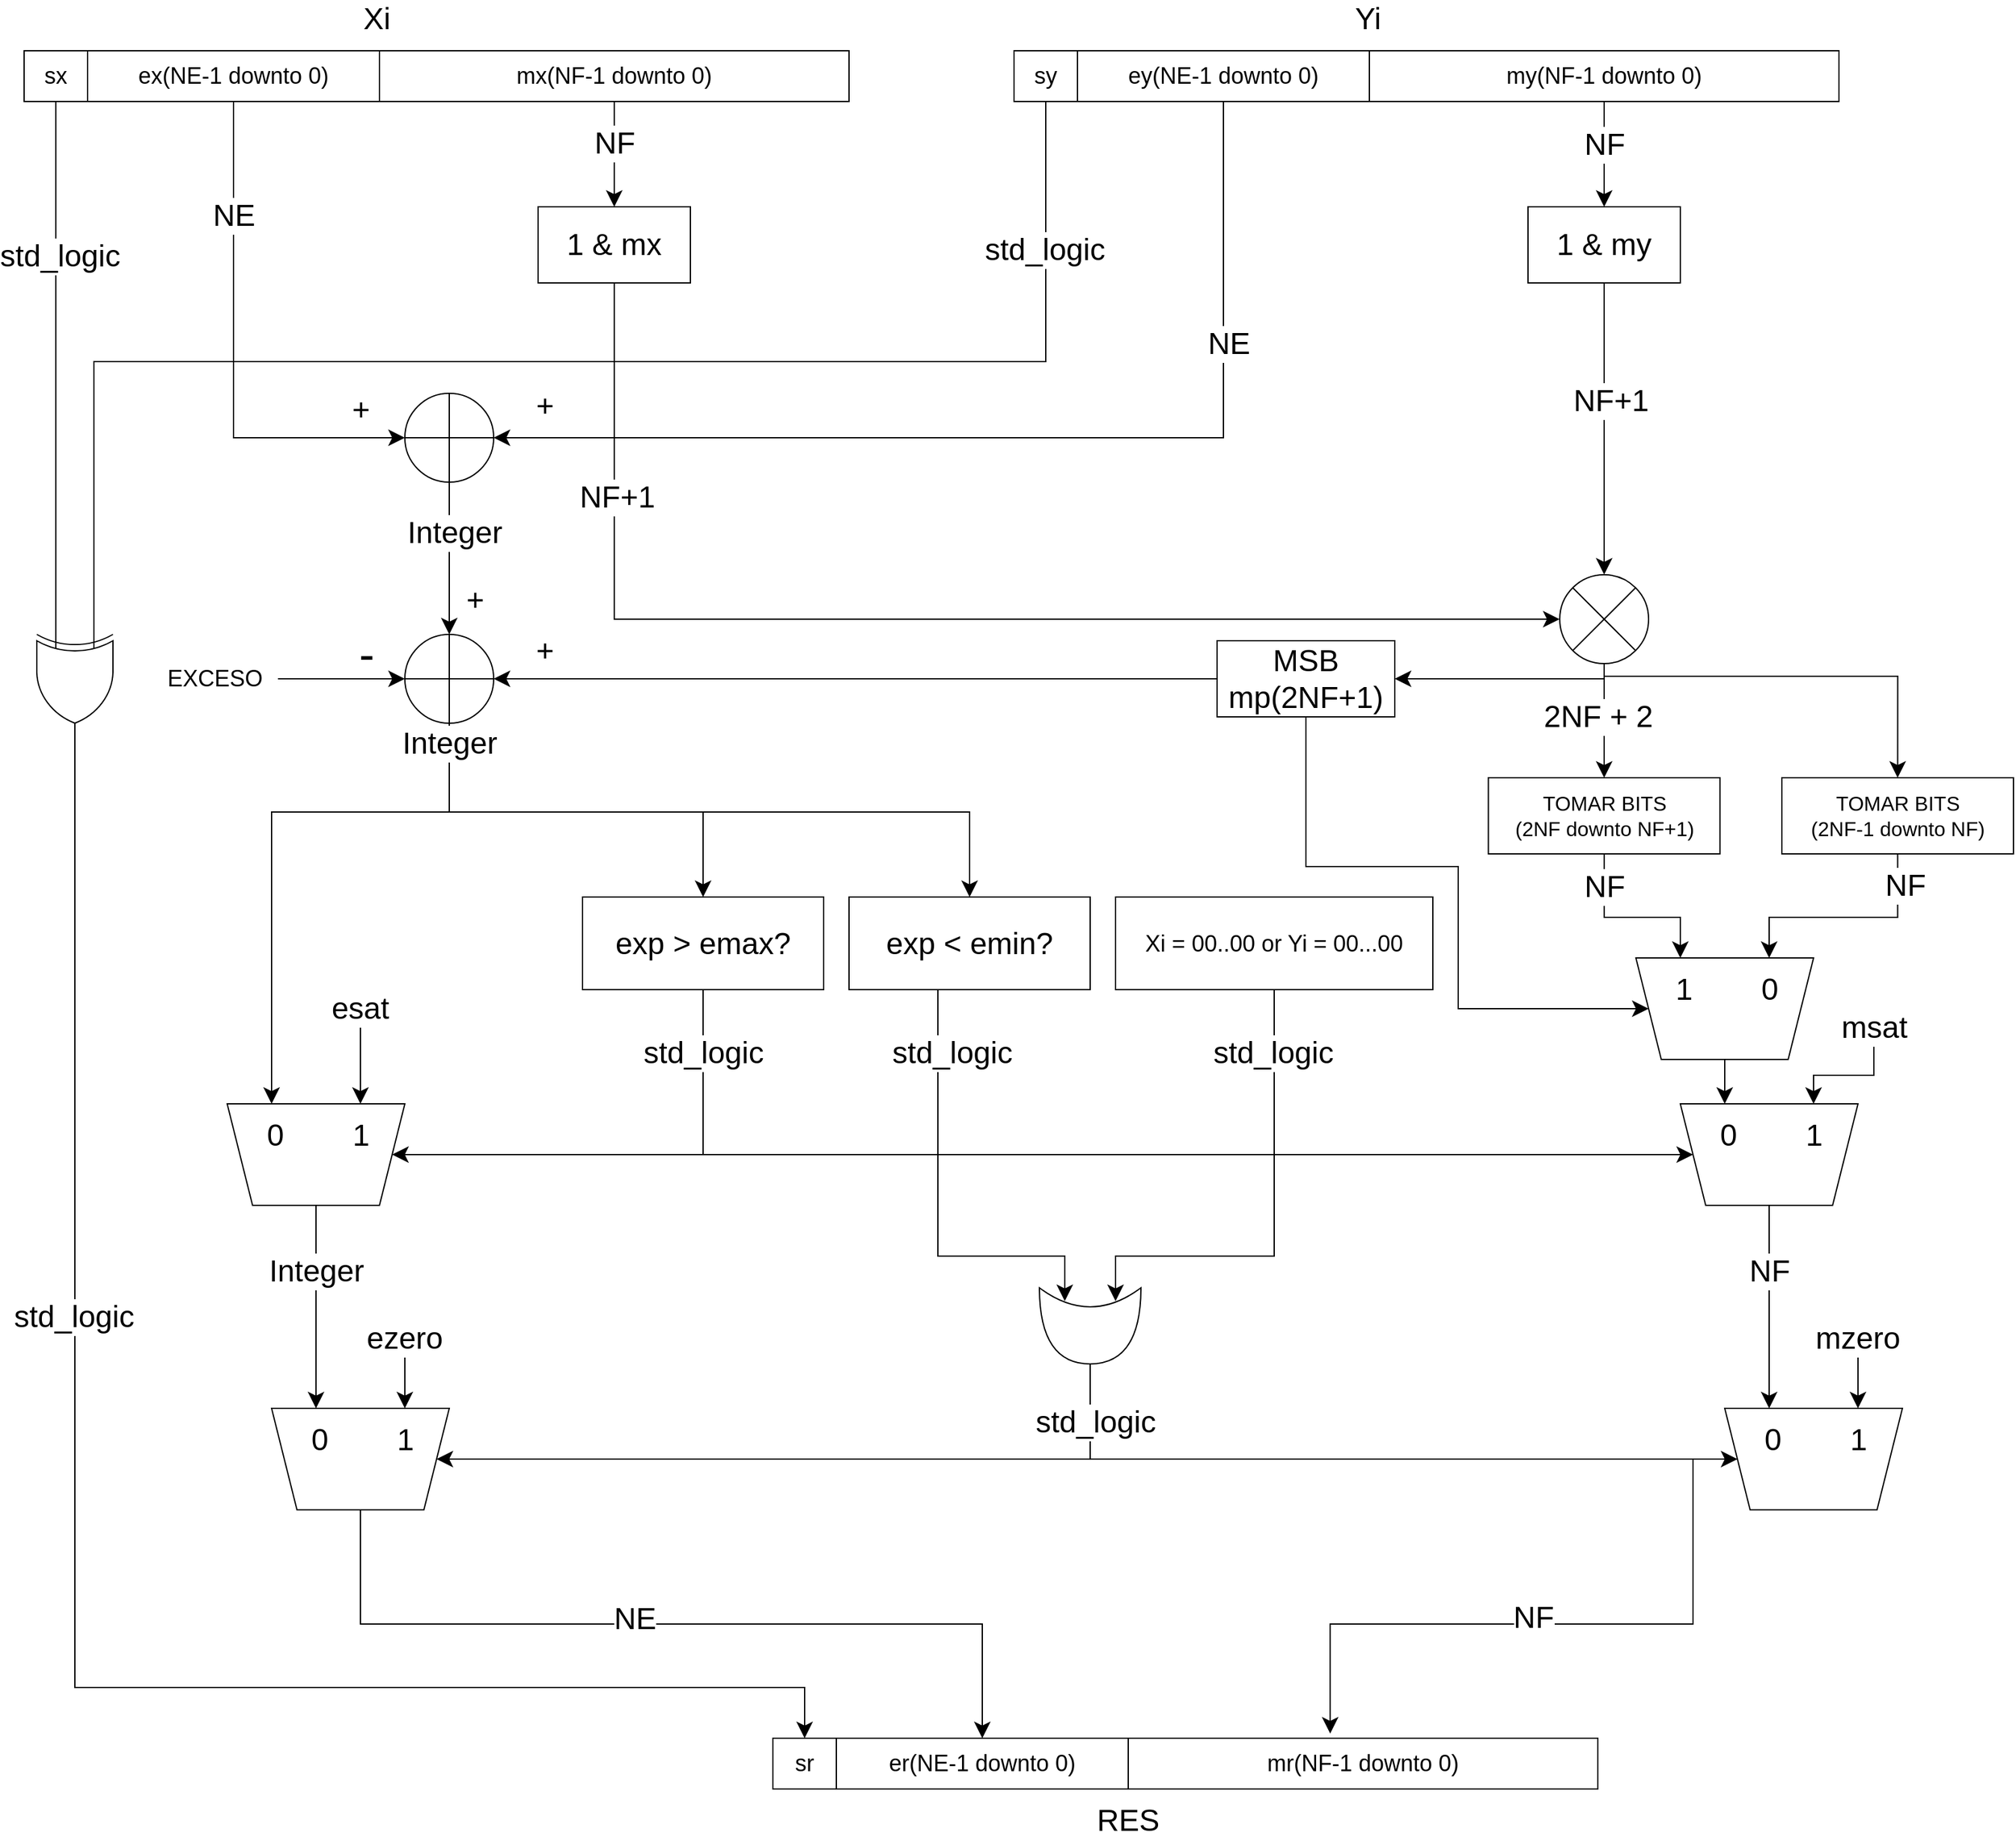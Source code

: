 <mxfile version="22.0.3" type="device">
  <diagram name="Página-1" id="4_lKVmilffVCM4S1cBEK">
    <mxGraphModel dx="487" dy="431" grid="1" gridSize="10" guides="1" tooltips="1" connect="1" arrows="1" fold="1" page="0" pageScale="1" pageWidth="1169" pageHeight="1654" math="0" shadow="0">
      <root>
        <mxCell id="0" />
        <mxCell id="1" parent="0" />
        <mxCell id="kFPvFxUTZjUU422DM-o_-1" value="" style="rounded=0;whiteSpace=wrap;html=1;" parent="1" vertex="1">
          <mxGeometry x="480" y="147" width="600" height="40" as="geometry" />
        </mxCell>
        <mxCell id="kFPvFxUTZjUU422DM-o_-2" value="&lt;font style=&quot;font-size: 18px;&quot;&gt;sx&lt;/font&gt;" style="rounded=0;whiteSpace=wrap;html=1;" parent="1" vertex="1">
          <mxGeometry x="430" y="147" width="50" height="40" as="geometry" />
        </mxCell>
        <mxCell id="kFPvFxUTZjUU422DM-o_-3" value="&lt;font style=&quot;font-size: 18px;&quot;&gt;ex(NE-1 downto 0)&lt;/font&gt;" style="rounded=0;whiteSpace=wrap;html=1;" parent="1" vertex="1">
          <mxGeometry x="480" y="147" width="230" height="40" as="geometry" />
        </mxCell>
        <mxCell id="4coJYiJOaHvf0ARIGySk-31" style="edgeStyle=orthogonalEdgeStyle;shape=connector;rounded=0;orthogonalLoop=1;jettySize=auto;html=1;exitX=0.5;exitY=1;exitDx=0;exitDy=0;entryX=0.5;entryY=0;entryDx=0;entryDy=0;labelBackgroundColor=default;strokeColor=default;align=center;verticalAlign=middle;fontFamily=Helvetica;fontSize=11;fontColor=default;startArrow=none;startFill=0;endArrow=classic;endFill=1;startSize=10;endSize=10;" edge="1" parent="1" source="kFPvFxUTZjUU422DM-o_-4" target="4coJYiJOaHvf0ARIGySk-26">
          <mxGeometry relative="1" as="geometry" />
        </mxCell>
        <mxCell id="4coJYiJOaHvf0ARIGySk-32" value="&lt;font style=&quot;font-size: 24px;&quot;&gt;NF&lt;/font&gt;" style="edgeLabel;html=1;align=center;verticalAlign=middle;resizable=0;points=[];fontSize=11;fontFamily=Helvetica;fontColor=default;" vertex="1" connectable="0" parent="4coJYiJOaHvf0ARIGySk-31">
          <mxGeometry x="-0.418" y="-5" relative="1" as="geometry">
            <mxPoint x="5" y="9" as="offset" />
          </mxGeometry>
        </mxCell>
        <mxCell id="kFPvFxUTZjUU422DM-o_-4" value="&lt;font style=&quot;font-size: 18px;&quot;&gt;mx(NF-1 downto 0)&lt;/font&gt;" style="rounded=0;whiteSpace=wrap;html=1;" parent="1" vertex="1">
          <mxGeometry x="710" y="147" width="370" height="40" as="geometry" />
        </mxCell>
        <mxCell id="kFPvFxUTZjUU422DM-o_-5" value="" style="rounded=0;whiteSpace=wrap;html=1;" parent="1" vertex="1">
          <mxGeometry x="1260" y="147" width="600" height="40" as="geometry" />
        </mxCell>
        <mxCell id="kFPvFxUTZjUU422DM-o_-6" value="&lt;font style=&quot;font-size: 18px;&quot;&gt;sy&lt;/font&gt;" style="rounded=0;whiteSpace=wrap;html=1;" parent="1" vertex="1">
          <mxGeometry x="1210" y="147" width="50" height="40" as="geometry" />
        </mxCell>
        <mxCell id="kFPvFxUTZjUU422DM-o_-7" value="&lt;font style=&quot;font-size: 18px;&quot;&gt;ey(NE-1 downto 0)&lt;/font&gt;" style="rounded=0;whiteSpace=wrap;html=1;" parent="1" vertex="1">
          <mxGeometry x="1260" y="147" width="230" height="40" as="geometry" />
        </mxCell>
        <mxCell id="4coJYiJOaHvf0ARIGySk-34" style="edgeStyle=orthogonalEdgeStyle;shape=connector;rounded=0;orthogonalLoop=1;jettySize=auto;html=1;exitX=0.5;exitY=1;exitDx=0;exitDy=0;entryX=0.5;entryY=0;entryDx=0;entryDy=0;labelBackgroundColor=default;strokeColor=default;align=center;verticalAlign=middle;fontFamily=Helvetica;fontSize=11;fontColor=default;startArrow=none;startFill=0;endArrow=classic;endFill=1;startSize=10;endSize=10;" edge="1" parent="1" source="kFPvFxUTZjUU422DM-o_-8" target="4coJYiJOaHvf0ARIGySk-33">
          <mxGeometry relative="1" as="geometry" />
        </mxCell>
        <mxCell id="4coJYiJOaHvf0ARIGySk-37" value="&lt;font style=&quot;font-size: 24px;&quot;&gt;NF&lt;/font&gt;" style="edgeLabel;html=1;align=center;verticalAlign=middle;resizable=0;points=[];fontSize=11;fontFamily=Helvetica;fontColor=default;" vertex="1" connectable="0" parent="4coJYiJOaHvf0ARIGySk-34">
          <mxGeometry x="-0.329" y="2" relative="1" as="geometry">
            <mxPoint x="-2" y="6" as="offset" />
          </mxGeometry>
        </mxCell>
        <mxCell id="kFPvFxUTZjUU422DM-o_-8" value="&lt;font style=&quot;font-size: 18px;&quot;&gt;my(NF-1 downto 0)&lt;/font&gt;" style="rounded=0;whiteSpace=wrap;html=1;" parent="1" vertex="1">
          <mxGeometry x="1490" y="147" width="370" height="40" as="geometry" />
        </mxCell>
        <mxCell id="kFPvFxUTZjUU422DM-o_-80" style="edgeStyle=orthogonalEdgeStyle;shape=connector;rounded=0;orthogonalLoop=1;jettySize=auto;html=1;exitX=1;exitY=0.5;exitDx=0;exitDy=0;exitPerimeter=0;labelBackgroundColor=default;strokeColor=default;align=center;verticalAlign=middle;fontFamily=Helvetica;fontSize=11;fontColor=default;endArrow=classic;endSize=10;entryX=0.5;entryY=0;entryDx=0;entryDy=0;" parent="1" source="kFPvFxUTZjUU422DM-o_-10" target="kFPvFxUTZjUU422DM-o_-77" edge="1">
          <mxGeometry relative="1" as="geometry">
            <mxPoint x="590" y="1467" as="targetPoint" />
            <Array as="points">
              <mxPoint x="470" y="1437" />
              <mxPoint x="1045" y="1437" />
            </Array>
          </mxGeometry>
        </mxCell>
        <mxCell id="kFPvFxUTZjUU422DM-o_-97" value="&lt;font style=&quot;font-size: 24px;&quot;&gt;std_logic&lt;/font&gt;" style="edgeLabel;html=1;align=center;verticalAlign=middle;resizable=0;points=[];fontSize=11;fontFamily=Helvetica;fontColor=default;" parent="kFPvFxUTZjUU422DM-o_-80" vertex="1" connectable="0">
          <mxGeometry x="-0.339" y="-1" relative="1" as="geometry">
            <mxPoint as="offset" />
          </mxGeometry>
        </mxCell>
        <mxCell id="kFPvFxUTZjUU422DM-o_-10" value="" style="verticalLabelPosition=bottom;shadow=0;dashed=0;align=center;html=1;verticalAlign=top;shape=mxgraph.electrical.logic_gates.logic_gate;operation=xor;rotation=90;" parent="1" vertex="1">
          <mxGeometry x="420" y="617" width="100" height="60" as="geometry" />
        </mxCell>
        <mxCell id="kFPvFxUTZjUU422DM-o_-11" style="edgeStyle=orthogonalEdgeStyle;rounded=0;orthogonalLoop=1;jettySize=auto;html=1;exitX=0.5;exitY=1;exitDx=0;exitDy=0;entryX=0;entryY=0.75;entryDx=0;entryDy=0;entryPerimeter=0;endArrow=none;endFill=0;" parent="1" source="kFPvFxUTZjUU422DM-o_-2" target="kFPvFxUTZjUU422DM-o_-10" edge="1">
          <mxGeometry relative="1" as="geometry" />
        </mxCell>
        <mxCell id="kFPvFxUTZjUU422DM-o_-95" value="&lt;font style=&quot;font-size: 24px;&quot;&gt;std_logic&lt;/font&gt;" style="edgeLabel;html=1;align=center;verticalAlign=middle;resizable=0;points=[];fontSize=11;fontFamily=Helvetica;fontColor=default;" parent="kFPvFxUTZjUU422DM-o_-11" vertex="1" connectable="0">
          <mxGeometry x="-0.406" y="3" relative="1" as="geometry">
            <mxPoint as="offset" />
          </mxGeometry>
        </mxCell>
        <mxCell id="kFPvFxUTZjUU422DM-o_-13" style="edgeStyle=orthogonalEdgeStyle;rounded=0;orthogonalLoop=1;jettySize=auto;html=1;exitX=0.5;exitY=1;exitDx=0;exitDy=0;entryX=0;entryY=0.25;entryDx=0;entryDy=0;entryPerimeter=0;endArrow=none;endFill=0;" parent="1" source="kFPvFxUTZjUU422DM-o_-6" target="kFPvFxUTZjUU422DM-o_-10" edge="1">
          <mxGeometry relative="1" as="geometry" />
        </mxCell>
        <mxCell id="kFPvFxUTZjUU422DM-o_-96" value="&lt;font style=&quot;font-size: 24px;&quot;&gt;std_logic&lt;/font&gt;" style="edgeLabel;html=1;align=center;verticalAlign=middle;resizable=0;points=[];fontSize=11;fontFamily=Helvetica;fontColor=default;" parent="kFPvFxUTZjUU422DM-o_-13" vertex="1" connectable="0">
          <mxGeometry x="-0.801" y="-1" relative="1" as="geometry">
            <mxPoint y="1" as="offset" />
          </mxGeometry>
        </mxCell>
        <mxCell id="kFPvFxUTZjUU422DM-o_-14" value="" style="verticalLabelPosition=bottom;verticalAlign=top;html=1;shape=mxgraph.flowchart.summing_function;" parent="1" vertex="1">
          <mxGeometry x="730" y="417" width="70" height="70" as="geometry" />
        </mxCell>
        <mxCell id="kFPvFxUTZjUU422DM-o_-16" style="edgeStyle=orthogonalEdgeStyle;rounded=0;orthogonalLoop=1;jettySize=auto;html=1;exitX=0.5;exitY=1;exitDx=0;exitDy=0;entryX=0;entryY=0.5;entryDx=0;entryDy=0;entryPerimeter=0;endSize=10;" parent="1" source="kFPvFxUTZjUU422DM-o_-3" target="kFPvFxUTZjUU422DM-o_-14" edge="1">
          <mxGeometry relative="1" as="geometry" />
        </mxCell>
        <mxCell id="kFPvFxUTZjUU422DM-o_-30" value="&lt;font style=&quot;font-size: 24px;&quot;&gt;NE&lt;/font&gt;" style="edgeLabel;html=1;align=center;verticalAlign=middle;resizable=0;points=[];" parent="kFPvFxUTZjUU422DM-o_-16" vertex="1" connectable="0">
          <mxGeometry x="-0.342" y="2" relative="1" as="geometry">
            <mxPoint x="-2" y="-42" as="offset" />
          </mxGeometry>
        </mxCell>
        <mxCell id="kFPvFxUTZjUU422DM-o_-17" style="edgeStyle=orthogonalEdgeStyle;rounded=0;orthogonalLoop=1;jettySize=auto;html=1;exitX=0.5;exitY=1;exitDx=0;exitDy=0;entryX=1;entryY=0.5;entryDx=0;entryDy=0;entryPerimeter=0;strokeWidth=1;endSize=10;" parent="1" source="kFPvFxUTZjUU422DM-o_-7" target="kFPvFxUTZjUU422DM-o_-14" edge="1">
          <mxGeometry relative="1" as="geometry" />
        </mxCell>
        <mxCell id="kFPvFxUTZjUU422DM-o_-29" value="&lt;font style=&quot;font-size: 24px;&quot;&gt;NE&lt;/font&gt;" style="edgeLabel;html=1;align=center;verticalAlign=middle;resizable=0;points=[];" parent="kFPvFxUTZjUU422DM-o_-17" vertex="1" connectable="0">
          <mxGeometry x="-0.544" y="4" relative="1" as="geometry">
            <mxPoint y="-1" as="offset" />
          </mxGeometry>
        </mxCell>
        <mxCell id="kFPvFxUTZjUU422DM-o_-38" style="edgeStyle=orthogonalEdgeStyle;rounded=0;orthogonalLoop=1;jettySize=auto;html=1;exitX=0.5;exitY=1;exitDx=0;exitDy=0;exitPerimeter=0;entryX=0.75;entryY=1;entryDx=0;entryDy=0;endSize=10;" parent="1" source="kFPvFxUTZjUU422DM-o_-18" target="kFPvFxUTZjUU422DM-o_-37" edge="1">
          <mxGeometry relative="1" as="geometry">
            <Array as="points">
              <mxPoint x="765" y="747" />
              <mxPoint x="625" y="747" />
            </Array>
          </mxGeometry>
        </mxCell>
        <mxCell id="kFPvFxUTZjUU422DM-o_-40" style="edgeStyle=orthogonalEdgeStyle;rounded=0;orthogonalLoop=1;jettySize=auto;html=1;exitX=0.5;exitY=1;exitDx=0;exitDy=0;exitPerimeter=0;entryX=0.5;entryY=0;entryDx=0;entryDy=0;endSize=10;" parent="1" source="kFPvFxUTZjUU422DM-o_-18" target="kFPvFxUTZjUU422DM-o_-32" edge="1">
          <mxGeometry relative="1" as="geometry">
            <Array as="points">
              <mxPoint x="765" y="747" />
              <mxPoint x="965" y="747" />
            </Array>
          </mxGeometry>
        </mxCell>
        <mxCell id="kFPvFxUTZjUU422DM-o_-69" style="edgeStyle=orthogonalEdgeStyle;shape=connector;rounded=0;orthogonalLoop=1;jettySize=auto;html=1;entryX=0.5;entryY=0;entryDx=0;entryDy=0;labelBackgroundColor=default;strokeColor=default;align=center;verticalAlign=middle;fontFamily=Helvetica;fontSize=11;fontColor=default;endArrow=classic;endSize=10;" parent="1" source="kFPvFxUTZjUU422DM-o_-18" target="kFPvFxUTZjUU422DM-o_-68" edge="1">
          <mxGeometry relative="1" as="geometry">
            <Array as="points">
              <mxPoint x="765" y="747" />
              <mxPoint x="1175" y="747" />
            </Array>
          </mxGeometry>
        </mxCell>
        <mxCell id="kFPvFxUTZjUU422DM-o_-94" value="&lt;font style=&quot;font-size: 24px;&quot;&gt;Integer&lt;/font&gt;" style="edgeLabel;html=1;align=center;verticalAlign=middle;resizable=0;points=[];fontSize=11;fontFamily=Helvetica;fontColor=default;" parent="kFPvFxUTZjUU422DM-o_-69" vertex="1" connectable="0">
          <mxGeometry x="-0.842" y="-2" relative="1" as="geometry">
            <mxPoint x="2" y="-27" as="offset" />
          </mxGeometry>
        </mxCell>
        <mxCell id="kFPvFxUTZjUU422DM-o_-18" value="" style="verticalLabelPosition=bottom;verticalAlign=top;html=1;shape=mxgraph.flowchart.summing_function;" parent="1" vertex="1">
          <mxGeometry x="730" y="607" width="70" height="70" as="geometry" />
        </mxCell>
        <mxCell id="kFPvFxUTZjUU422DM-o_-19" value="&lt;font style=&quot;font-size: 24px;&quot;&gt;+&lt;/font&gt;" style="text;html=1;align=center;verticalAlign=middle;resizable=0;points=[];autosize=1;strokeColor=none;fillColor=none;" parent="1" vertex="1">
          <mxGeometry x="675" y="410" width="40" height="40" as="geometry" />
        </mxCell>
        <mxCell id="kFPvFxUTZjUU422DM-o_-20" value="&lt;font style=&quot;font-size: 24px;&quot;&gt;+&lt;/font&gt;" style="text;html=1;align=center;verticalAlign=middle;resizable=0;points=[];autosize=1;strokeColor=none;fillColor=none;" parent="1" vertex="1">
          <mxGeometry x="820" y="407" width="40" height="40" as="geometry" />
        </mxCell>
        <mxCell id="kFPvFxUTZjUU422DM-o_-22" style="edgeStyle=orthogonalEdgeStyle;rounded=0;orthogonalLoop=1;jettySize=auto;html=1;exitX=0.5;exitY=1;exitDx=0;exitDy=0;exitPerimeter=0;entryX=0.5;entryY=0;entryDx=0;entryDy=0;entryPerimeter=0;endSize=10;" parent="1" source="kFPvFxUTZjUU422DM-o_-14" target="kFPvFxUTZjUU422DM-o_-18" edge="1">
          <mxGeometry relative="1" as="geometry" />
        </mxCell>
        <mxCell id="kFPvFxUTZjUU422DM-o_-31" value="&lt;font style=&quot;font-size: 24px;&quot;&gt;Integer&lt;/font&gt;" style="edgeLabel;html=1;align=center;verticalAlign=middle;resizable=0;points=[];" parent="kFPvFxUTZjUU422DM-o_-22" vertex="1" connectable="0">
          <mxGeometry x="-0.356" y="4" relative="1" as="geometry">
            <mxPoint y="1" as="offset" />
          </mxGeometry>
        </mxCell>
        <mxCell id="kFPvFxUTZjUU422DM-o_-23" value="&lt;font style=&quot;font-size: 36px;&quot;&gt;-&lt;/font&gt;" style="text;html=1;strokeColor=none;fillColor=none;align=center;verticalAlign=middle;whiteSpace=wrap;rounded=0;" parent="1" vertex="1">
          <mxGeometry x="670" y="607" width="60" height="30" as="geometry" />
        </mxCell>
        <mxCell id="kFPvFxUTZjUU422DM-o_-24" value="&lt;font style=&quot;font-size: 18px;&quot;&gt;EXCESO&lt;/font&gt;" style="text;html=1;align=center;verticalAlign=middle;resizable=0;points=[];autosize=1;strokeColor=none;fillColor=none;" parent="1" vertex="1">
          <mxGeometry x="530" y="622" width="100" height="40" as="geometry" />
        </mxCell>
        <mxCell id="kFPvFxUTZjUU422DM-o_-25" style="edgeStyle=orthogonalEdgeStyle;rounded=0;orthogonalLoop=1;jettySize=auto;html=1;entryX=0;entryY=0.5;entryDx=0;entryDy=0;entryPerimeter=0;endSize=10;" parent="1" source="kFPvFxUTZjUU422DM-o_-24" target="kFPvFxUTZjUU422DM-o_-18" edge="1">
          <mxGeometry relative="1" as="geometry" />
        </mxCell>
        <mxCell id="kFPvFxUTZjUU422DM-o_-27" value="&lt;font style=&quot;font-size: 24px;&quot;&gt;+&lt;/font&gt;" style="text;html=1;align=center;verticalAlign=middle;resizable=0;points=[];autosize=1;strokeColor=none;fillColor=none;" parent="1" vertex="1">
          <mxGeometry x="765" y="560" width="40" height="40" as="geometry" />
        </mxCell>
        <mxCell id="kFPvFxUTZjUU422DM-o_-134" style="edgeStyle=orthogonalEdgeStyle;shape=connector;rounded=0;orthogonalLoop=1;jettySize=auto;html=1;entryX=1;entryY=0.5;entryDx=0;entryDy=0;labelBackgroundColor=default;strokeColor=default;align=center;verticalAlign=middle;fontFamily=Helvetica;fontSize=11;fontColor=default;endArrow=classic;endSize=10;" parent="1" source="kFPvFxUTZjUU422DM-o_-32" target="kFPvFxUTZjUU422DM-o_-114" edge="1">
          <mxGeometry relative="1" as="geometry">
            <Array as="points">
              <mxPoint x="965" y="1017" />
            </Array>
          </mxGeometry>
        </mxCell>
        <mxCell id="kFPvFxUTZjUU422DM-o_-32" value="&lt;font style=&quot;font-size: 24px;&quot;&gt;exp &amp;gt; emax?&lt;/font&gt;" style="rounded=0;whiteSpace=wrap;html=1;" parent="1" vertex="1">
          <mxGeometry x="870" y="814" width="190" height="73" as="geometry" />
        </mxCell>
        <mxCell id="kFPvFxUTZjUU422DM-o_-66" style="edgeStyle=orthogonalEdgeStyle;shape=connector;rounded=0;orthogonalLoop=1;jettySize=auto;html=1;exitX=0.5;exitY=0;exitDx=0;exitDy=0;entryX=0.75;entryY=1;entryDx=0;entryDy=0;labelBackgroundColor=default;strokeColor=default;align=center;verticalAlign=middle;fontFamily=Helvetica;fontSize=11;fontColor=default;endArrow=classic;endSize=10;" parent="1" source="kFPvFxUTZjUU422DM-o_-37" target="kFPvFxUTZjUU422DM-o_-63" edge="1">
          <mxGeometry relative="1" as="geometry" />
        </mxCell>
        <mxCell id="kFPvFxUTZjUU422DM-o_-76" value="&lt;span style=&quot;font-size: 24px;&quot;&gt;Integer&lt;/span&gt;" style="edgeLabel;html=1;align=center;verticalAlign=middle;resizable=0;points=[];fontSize=11;fontFamily=Helvetica;fontColor=default;" parent="kFPvFxUTZjUU422DM-o_-66" vertex="1" connectable="0">
          <mxGeometry x="-0.097" y="-3" relative="1" as="geometry">
            <mxPoint x="3" y="-20" as="offset" />
          </mxGeometry>
        </mxCell>
        <mxCell id="kFPvFxUTZjUU422DM-o_-37" value="" style="shape=trapezoid;perimeter=trapezoidPerimeter;whiteSpace=wrap;html=1;fixedSize=1;rotation=-180;" parent="1" vertex="1">
          <mxGeometry x="590" y="977" width="140" height="80" as="geometry" />
        </mxCell>
        <mxCell id="kFPvFxUTZjUU422DM-o_-42" style="edgeStyle=orthogonalEdgeStyle;shape=connector;rounded=0;orthogonalLoop=1;jettySize=auto;html=1;entryX=0;entryY=0.5;entryDx=0;entryDy=0;labelBackgroundColor=default;strokeColor=default;align=center;verticalAlign=middle;fontFamily=Helvetica;fontSize=11;fontColor=default;endArrow=classic;endSize=10;" parent="1" source="kFPvFxUTZjUU422DM-o_-32" target="kFPvFxUTZjUU422DM-o_-37" edge="1">
          <mxGeometry relative="1" as="geometry">
            <Array as="points">
              <mxPoint x="965" y="1017" />
            </Array>
          </mxGeometry>
        </mxCell>
        <mxCell id="kFPvFxUTZjUU422DM-o_-92" value="&lt;font style=&quot;font-size: 24px;&quot;&gt;std_logic&lt;/font&gt;" style="edgeLabel;html=1;align=center;verticalAlign=middle;resizable=0;points=[];fontSize=11;fontFamily=Helvetica;fontColor=default;" parent="kFPvFxUTZjUU422DM-o_-42" vertex="1" connectable="0">
          <mxGeometry x="-0.682" y="-1" relative="1" as="geometry">
            <mxPoint x="1" y="-10" as="offset" />
          </mxGeometry>
        </mxCell>
        <mxCell id="kFPvFxUTZjUU422DM-o_-45" style="edgeStyle=orthogonalEdgeStyle;shape=connector;rounded=0;orthogonalLoop=1;jettySize=auto;html=1;exitX=0.5;exitY=1;exitDx=0;exitDy=0;entryX=0.25;entryY=1;entryDx=0;entryDy=0;labelBackgroundColor=default;strokeColor=default;align=center;verticalAlign=middle;fontFamily=Helvetica;fontSize=11;fontColor=default;endArrow=classic;endSize=10;" parent="1" source="kFPvFxUTZjUU422DM-o_-43" target="kFPvFxUTZjUU422DM-o_-37" edge="1">
          <mxGeometry relative="1" as="geometry" />
        </mxCell>
        <mxCell id="kFPvFxUTZjUU422DM-o_-43" value="&lt;font style=&quot;font-size: 24px;&quot;&gt;esat&lt;/font&gt;" style="text;html=1;strokeColor=none;fillColor=none;align=center;verticalAlign=middle;whiteSpace=wrap;rounded=0;fontSize=11;fontFamily=Helvetica;fontColor=default;" parent="1" vertex="1">
          <mxGeometry x="665" y="887" width="60" height="30" as="geometry" />
        </mxCell>
        <mxCell id="kFPvFxUTZjUU422DM-o_-47" value="&lt;font style=&quot;font-size: 24px;&quot;&gt;0&lt;/font&gt;" style="text;html=1;strokeColor=none;fillColor=none;align=center;verticalAlign=middle;whiteSpace=wrap;rounded=0;fontSize=11;fontFamily=Helvetica;fontColor=default;" parent="1" vertex="1">
          <mxGeometry x="610" y="987" width="36" height="30" as="geometry" />
        </mxCell>
        <mxCell id="kFPvFxUTZjUU422DM-o_-48" value="&lt;font style=&quot;font-size: 24px;&quot;&gt;1&lt;/font&gt;" style="text;html=1;strokeColor=none;fillColor=none;align=center;verticalAlign=middle;whiteSpace=wrap;rounded=0;fontSize=11;fontFamily=Helvetica;fontColor=default;" parent="1" vertex="1">
          <mxGeometry x="677.5" y="987" width="35" height="30" as="geometry" />
        </mxCell>
        <mxCell id="kFPvFxUTZjUU422DM-o_-124" style="edgeStyle=orthogonalEdgeStyle;shape=connector;rounded=0;orthogonalLoop=1;jettySize=auto;html=1;exitX=0.855;exitY=0.855;exitDx=0;exitDy=0;exitPerimeter=0;entryX=0.5;entryY=0;entryDx=0;entryDy=0;labelBackgroundColor=default;strokeColor=default;align=center;verticalAlign=middle;fontFamily=Helvetica;fontSize=11;fontColor=default;endArrow=classic;endSize=10;" parent="1" source="kFPvFxUTZjUU422DM-o_-49" target="kFPvFxUTZjUU422DM-o_-123" edge="1">
          <mxGeometry relative="1" as="geometry" />
        </mxCell>
        <mxCell id="kFPvFxUTZjUU422DM-o_-139" value="&lt;font style=&quot;font-size: 24px;&quot;&gt;2NF + 2&lt;/font&gt;" style="edgeLabel;html=1;align=center;verticalAlign=middle;resizable=0;points=[];fontSize=11;fontFamily=Helvetica;fontColor=default;" parent="kFPvFxUTZjUU422DM-o_-124" vertex="1" connectable="0">
          <mxGeometry x="-0.23" y="3" relative="1" as="geometry">
            <mxPoint x="-8" y="7" as="offset" />
          </mxGeometry>
        </mxCell>
        <mxCell id="4coJYiJOaHvf0ARIGySk-23" style="edgeStyle=orthogonalEdgeStyle;shape=connector;rounded=0;orthogonalLoop=1;jettySize=auto;html=1;exitX=0.855;exitY=0.855;exitDx=0;exitDy=0;exitPerimeter=0;entryX=0.5;entryY=0;entryDx=0;entryDy=0;labelBackgroundColor=default;strokeColor=default;align=center;verticalAlign=middle;fontFamily=Helvetica;fontSize=11;fontColor=default;startArrow=none;startFill=0;endArrow=classic;endFill=1;startSize=10;endSize=10;" edge="1" parent="1" source="kFPvFxUTZjUU422DM-o_-49" target="4coJYiJOaHvf0ARIGySk-20">
          <mxGeometry relative="1" as="geometry">
            <Array as="points">
              <mxPoint x="1675" y="640" />
              <mxPoint x="1906" y="640" />
            </Array>
          </mxGeometry>
        </mxCell>
        <mxCell id="kFPvFxUTZjUU422DM-o_-49" value="" style="verticalLabelPosition=bottom;verticalAlign=top;html=1;shape=mxgraph.flowchart.summing_function;fontFamily=Helvetica;fontSize=11;fontColor=default;rotation=45;" parent="1" vertex="1">
          <mxGeometry x="1640" y="560" width="70" height="70" as="geometry" />
        </mxCell>
        <mxCell id="kFPvFxUTZjUU422DM-o_-81" style="edgeStyle=orthogonalEdgeStyle;shape=connector;rounded=0;orthogonalLoop=1;jettySize=auto;html=1;exitX=0.5;exitY=0;exitDx=0;exitDy=0;entryX=0.5;entryY=0;entryDx=0;entryDy=0;labelBackgroundColor=default;strokeColor=default;align=center;verticalAlign=middle;fontFamily=Helvetica;fontSize=11;fontColor=default;endArrow=classic;endSize=10;" parent="1" source="kFPvFxUTZjUU422DM-o_-63" target="kFPvFxUTZjUU422DM-o_-78" edge="1">
          <mxGeometry relative="1" as="geometry" />
        </mxCell>
        <mxCell id="kFPvFxUTZjUU422DM-o_-98" value="&lt;font style=&quot;font-size: 24px;&quot;&gt;NE&lt;/font&gt;" style="edgeLabel;html=1;align=center;verticalAlign=middle;resizable=0;points=[];fontSize=11;fontFamily=Helvetica;fontColor=default;" parent="kFPvFxUTZjUU422DM-o_-81" vertex="1" connectable="0">
          <mxGeometry x="-0.088" y="4" relative="1" as="geometry">
            <mxPoint as="offset" />
          </mxGeometry>
        </mxCell>
        <mxCell id="kFPvFxUTZjUU422DM-o_-63" value="" style="shape=trapezoid;perimeter=trapezoidPerimeter;whiteSpace=wrap;html=1;fixedSize=1;rotation=-180;" parent="1" vertex="1">
          <mxGeometry x="625" y="1217" width="140" height="80" as="geometry" />
        </mxCell>
        <mxCell id="kFPvFxUTZjUU422DM-o_-64" value="&lt;font style=&quot;font-size: 24px;&quot;&gt;0&lt;/font&gt;" style="text;html=1;strokeColor=none;fillColor=none;align=center;verticalAlign=middle;whiteSpace=wrap;rounded=0;fontSize=11;fontFamily=Helvetica;fontColor=default;" parent="1" vertex="1">
          <mxGeometry x="645" y="1227" width="36" height="30" as="geometry" />
        </mxCell>
        <mxCell id="kFPvFxUTZjUU422DM-o_-65" value="&lt;font style=&quot;font-size: 24px;&quot;&gt;1&lt;/font&gt;" style="text;html=1;strokeColor=none;fillColor=none;align=center;verticalAlign=middle;whiteSpace=wrap;rounded=0;fontSize=11;fontFamily=Helvetica;fontColor=default;" parent="1" vertex="1">
          <mxGeometry x="712.5" y="1227" width="35" height="30" as="geometry" />
        </mxCell>
        <mxCell id="kFPvFxUTZjUU422DM-o_-68" value="&lt;font style=&quot;font-size: 24px;&quot;&gt;exp &amp;lt; emin?&lt;/font&gt;" style="rounded=0;whiteSpace=wrap;html=1;" parent="1" vertex="1">
          <mxGeometry x="1080" y="814" width="190" height="73" as="geometry" />
        </mxCell>
        <mxCell id="kFPvFxUTZjUU422DM-o_-72" style="edgeStyle=orthogonalEdgeStyle;shape=connector;rounded=0;orthogonalLoop=1;jettySize=auto;html=1;entryX=0.25;entryY=1;entryDx=0;entryDy=0;labelBackgroundColor=default;strokeColor=default;align=center;verticalAlign=middle;fontFamily=Helvetica;fontSize=11;fontColor=default;endArrow=classic;endSize=10;" parent="1" source="kFPvFxUTZjUU422DM-o_-71" target="kFPvFxUTZjUU422DM-o_-63" edge="1">
          <mxGeometry relative="1" as="geometry" />
        </mxCell>
        <mxCell id="kFPvFxUTZjUU422DM-o_-71" value="&lt;font style=&quot;font-size: 24px;&quot;&gt;ezero&lt;/font&gt;" style="text;html=1;strokeColor=none;fillColor=none;align=center;verticalAlign=middle;whiteSpace=wrap;rounded=0;fontSize=11;fontFamily=Helvetica;fontColor=default;" parent="1" vertex="1">
          <mxGeometry x="700" y="1147" width="60" height="30" as="geometry" />
        </mxCell>
        <mxCell id="kFPvFxUTZjUU422DM-o_-77" value="&lt;font style=&quot;font-size: 18px;&quot;&gt;sr&lt;/font&gt;" style="rounded=0;whiteSpace=wrap;html=1;" parent="1" vertex="1">
          <mxGeometry x="1020" y="1477" width="50" height="40" as="geometry" />
        </mxCell>
        <mxCell id="kFPvFxUTZjUU422DM-o_-78" value="&lt;font style=&quot;font-size: 18px;&quot;&gt;er(NE-1 downto 0)&lt;/font&gt;" style="rounded=0;whiteSpace=wrap;html=1;" parent="1" vertex="1">
          <mxGeometry x="1070" y="1477" width="230" height="40" as="geometry" />
        </mxCell>
        <mxCell id="kFPvFxUTZjUU422DM-o_-79" value="&lt;font style=&quot;font-size: 18px;&quot;&gt;mr(NF-1 downto 0)&lt;/font&gt;" style="rounded=0;whiteSpace=wrap;html=1;" parent="1" vertex="1">
          <mxGeometry x="1300" y="1477" width="370" height="40" as="geometry" />
        </mxCell>
        <mxCell id="kFPvFxUTZjUU422DM-o_-84" style="edgeStyle=orthogonalEdgeStyle;shape=connector;rounded=0;orthogonalLoop=1;jettySize=auto;html=1;entryX=0;entryY=0.5;entryDx=0;entryDy=0;labelBackgroundColor=default;strokeColor=default;align=center;verticalAlign=middle;fontFamily=Helvetica;fontSize=11;fontColor=default;endArrow=classic;endSize=10;" parent="1" source="kFPvFxUTZjUU422DM-o_-82" target="kFPvFxUTZjUU422DM-o_-63" edge="1">
          <mxGeometry relative="1" as="geometry">
            <Array as="points">
              <mxPoint x="1270" y="1257" />
            </Array>
          </mxGeometry>
        </mxCell>
        <mxCell id="kFPvFxUTZjUU422DM-o_-135" style="edgeStyle=orthogonalEdgeStyle;shape=connector;rounded=0;orthogonalLoop=1;jettySize=auto;html=1;entryX=1;entryY=0.5;entryDx=0;entryDy=0;labelBackgroundColor=default;strokeColor=default;align=center;verticalAlign=middle;fontFamily=Helvetica;fontSize=11;fontColor=default;endArrow=classic;endSize=10;" parent="1" source="kFPvFxUTZjUU422DM-o_-82" target="kFPvFxUTZjUU422DM-o_-119" edge="1">
          <mxGeometry relative="1" as="geometry">
            <Array as="points">
              <mxPoint x="1270" y="1257" />
              <mxPoint x="1685" y="1257" />
            </Array>
          </mxGeometry>
        </mxCell>
        <mxCell id="kFPvFxUTZjUU422DM-o_-141" value="&lt;font style=&quot;font-size: 24px;&quot;&gt;std_logic&lt;/font&gt;" style="edgeLabel;html=1;align=center;verticalAlign=middle;resizable=0;points=[];fontSize=11;fontFamily=Helvetica;fontColor=default;" parent="kFPvFxUTZjUU422DM-o_-135" vertex="1" connectable="0">
          <mxGeometry x="-0.845" y="4" relative="1" as="geometry">
            <mxPoint as="offset" />
          </mxGeometry>
        </mxCell>
        <mxCell id="kFPvFxUTZjUU422DM-o_-82" value="" style="shape=xor;whiteSpace=wrap;html=1;fontFamily=Helvetica;fontSize=11;fontColor=default;rotation=90;" parent="1" vertex="1">
          <mxGeometry x="1240" y="1112" width="60" height="80" as="geometry" />
        </mxCell>
        <mxCell id="kFPvFxUTZjUU422DM-o_-85" style="edgeStyle=orthogonalEdgeStyle;shape=connector;rounded=0;orthogonalLoop=1;jettySize=auto;html=1;entryX=0.175;entryY=0.75;entryDx=0;entryDy=0;entryPerimeter=0;labelBackgroundColor=default;strokeColor=default;align=center;verticalAlign=middle;fontFamily=Helvetica;fontSize=11;fontColor=default;endArrow=classic;endSize=10;exitX=0.5;exitY=1;exitDx=0;exitDy=0;" parent="1" source="kFPvFxUTZjUU422DM-o_-68" target="kFPvFxUTZjUU422DM-o_-82" edge="1">
          <mxGeometry relative="1" as="geometry">
            <mxPoint x="1160" y="937" as="sourcePoint" />
            <Array as="points">
              <mxPoint x="1150" y="887" />
              <mxPoint x="1150" y="1097" />
              <mxPoint x="1250" y="1097" />
            </Array>
          </mxGeometry>
        </mxCell>
        <mxCell id="kFPvFxUTZjUU422DM-o_-90" value="&lt;font style=&quot;font-size: 24px;&quot;&gt;std_logic&lt;/font&gt;" style="edgeLabel;html=1;align=center;verticalAlign=middle;resizable=0;points=[];fontSize=11;fontFamily=Helvetica;fontColor=default;" parent="kFPvFxUTZjUU422DM-o_-85" vertex="1" connectable="0">
          <mxGeometry x="0.483" y="-1" relative="1" as="geometry">
            <mxPoint x="-29" y="-161" as="offset" />
          </mxGeometry>
        </mxCell>
        <mxCell id="kFPvFxUTZjUU422DM-o_-86" value="&lt;font style=&quot;font-size: 24px;&quot;&gt;Xi&lt;/font&gt;" style="text;html=1;strokeColor=none;fillColor=none;align=center;verticalAlign=middle;whiteSpace=wrap;rounded=0;fontSize=11;fontFamily=Helvetica;fontColor=default;" parent="1" vertex="1">
          <mxGeometry x="677.5" y="107" width="60" height="30" as="geometry" />
        </mxCell>
        <mxCell id="kFPvFxUTZjUU422DM-o_-87" value="&lt;span style=&quot;font-size: 24px;&quot;&gt;Yi&lt;/span&gt;" style="text;html=1;strokeColor=none;fillColor=none;align=center;verticalAlign=middle;whiteSpace=wrap;rounded=0;fontSize=11;fontFamily=Helvetica;fontColor=default;" parent="1" vertex="1">
          <mxGeometry x="1459" y="107" width="60" height="30" as="geometry" />
        </mxCell>
        <mxCell id="kFPvFxUTZjUU422DM-o_-88" value="&lt;font style=&quot;font-size: 18px;&quot;&gt;Xi = 00..00 or Yi = 00...00&lt;/font&gt;" style="rounded=0;whiteSpace=wrap;html=1;fontFamily=Helvetica;fontSize=11;fontColor=default;" parent="1" vertex="1">
          <mxGeometry x="1290" y="814" width="250" height="73" as="geometry" />
        </mxCell>
        <mxCell id="kFPvFxUTZjUU422DM-o_-89" style="edgeStyle=orthogonalEdgeStyle;shape=connector;rounded=0;orthogonalLoop=1;jettySize=auto;html=1;entryX=0.175;entryY=0.25;entryDx=0;entryDy=0;entryPerimeter=0;labelBackgroundColor=default;strokeColor=default;align=center;verticalAlign=middle;fontFamily=Helvetica;fontSize=11;fontColor=default;endArrow=classic;endSize=10;exitX=0.5;exitY=1;exitDx=0;exitDy=0;" parent="1" source="kFPvFxUTZjUU422DM-o_-88" target="kFPvFxUTZjUU422DM-o_-82" edge="1">
          <mxGeometry relative="1" as="geometry">
            <Array as="points">
              <mxPoint x="1415" y="1097" />
              <mxPoint x="1290" y="1097" />
            </Array>
          </mxGeometry>
        </mxCell>
        <mxCell id="kFPvFxUTZjUU422DM-o_-91" value="&lt;font style=&quot;font-size: 24px;&quot;&gt;std_logic&lt;/font&gt;" style="edgeLabel;html=1;align=center;verticalAlign=middle;resizable=0;points=[];fontSize=11;fontFamily=Helvetica;fontColor=default;" parent="kFPvFxUTZjUU422DM-o_-89" vertex="1" connectable="0">
          <mxGeometry x="0.161" y="4" relative="1" as="geometry">
            <mxPoint x="4" y="-164" as="offset" />
          </mxGeometry>
        </mxCell>
        <mxCell id="kFPvFxUTZjUU422DM-o_-112" style="edgeStyle=orthogonalEdgeStyle;shape=connector;rounded=0;orthogonalLoop=1;jettySize=auto;html=1;exitX=0.5;exitY=0;exitDx=0;exitDy=0;entryX=0.75;entryY=1;entryDx=0;entryDy=0;labelBackgroundColor=default;strokeColor=default;align=center;verticalAlign=middle;fontFamily=Helvetica;fontSize=11;fontColor=default;endArrow=classic;endSize=10;" parent="1" source="kFPvFxUTZjUU422DM-o_-114" target="kFPvFxUTZjUU422DM-o_-119" edge="1">
          <mxGeometry relative="1" as="geometry" />
        </mxCell>
        <mxCell id="kFPvFxUTZjUU422DM-o_-113" value="&lt;span style=&quot;font-size: 24px;&quot;&gt;NF&lt;/span&gt;" style="edgeLabel;html=1;align=center;verticalAlign=middle;resizable=0;points=[];fontSize=11;fontFamily=Helvetica;fontColor=default;" parent="kFPvFxUTZjUU422DM-o_-112" vertex="1" connectable="0">
          <mxGeometry x="-0.097" y="-3" relative="1" as="geometry">
            <mxPoint x="3" y="-20" as="offset" />
          </mxGeometry>
        </mxCell>
        <mxCell id="kFPvFxUTZjUU422DM-o_-114" value="" style="shape=trapezoid;perimeter=trapezoidPerimeter;whiteSpace=wrap;html=1;fixedSize=1;rotation=-180;" parent="1" vertex="1">
          <mxGeometry x="1735" y="977" width="140" height="80" as="geometry" />
        </mxCell>
        <mxCell id="kFPvFxUTZjUU422DM-o_-115" style="edgeStyle=orthogonalEdgeStyle;shape=connector;rounded=0;orthogonalLoop=1;jettySize=auto;html=1;exitX=0.5;exitY=1;exitDx=0;exitDy=0;entryX=0.25;entryY=1;entryDx=0;entryDy=0;labelBackgroundColor=default;strokeColor=default;align=center;verticalAlign=middle;fontFamily=Helvetica;fontSize=11;fontColor=default;endArrow=classic;endSize=10;" parent="1" source="kFPvFxUTZjUU422DM-o_-116" target="kFPvFxUTZjUU422DM-o_-114" edge="1">
          <mxGeometry relative="1" as="geometry" />
        </mxCell>
        <mxCell id="kFPvFxUTZjUU422DM-o_-116" value="&lt;font style=&quot;font-size: 24px;&quot;&gt;msat&lt;/font&gt;" style="text;html=1;strokeColor=none;fillColor=none;align=center;verticalAlign=middle;whiteSpace=wrap;rounded=0;fontSize=11;fontFamily=Helvetica;fontColor=default;" parent="1" vertex="1">
          <mxGeometry x="1857.5" y="902" width="60" height="30" as="geometry" />
        </mxCell>
        <mxCell id="kFPvFxUTZjUU422DM-o_-117" value="&lt;font style=&quot;font-size: 24px;&quot;&gt;0&lt;/font&gt;" style="text;html=1;strokeColor=none;fillColor=none;align=center;verticalAlign=middle;whiteSpace=wrap;rounded=0;fontSize=11;fontFamily=Helvetica;fontColor=default;" parent="1" vertex="1">
          <mxGeometry x="1755" y="987" width="36" height="30" as="geometry" />
        </mxCell>
        <mxCell id="kFPvFxUTZjUU422DM-o_-118" value="&lt;font style=&quot;font-size: 24px;&quot;&gt;1&lt;/font&gt;" style="text;html=1;strokeColor=none;fillColor=none;align=center;verticalAlign=middle;whiteSpace=wrap;rounded=0;fontSize=11;fontFamily=Helvetica;fontColor=default;" parent="1" vertex="1">
          <mxGeometry x="1822.5" y="987" width="35" height="30" as="geometry" />
        </mxCell>
        <mxCell id="kFPvFxUTZjUU422DM-o_-119" value="" style="shape=trapezoid;perimeter=trapezoidPerimeter;whiteSpace=wrap;html=1;fixedSize=1;rotation=-180;" parent="1" vertex="1">
          <mxGeometry x="1770" y="1217" width="140" height="80" as="geometry" />
        </mxCell>
        <mxCell id="kFPvFxUTZjUU422DM-o_-120" value="&lt;font style=&quot;font-size: 24px;&quot;&gt;0&lt;/font&gt;" style="text;html=1;strokeColor=none;fillColor=none;align=center;verticalAlign=middle;whiteSpace=wrap;rounded=0;fontSize=11;fontFamily=Helvetica;fontColor=default;" parent="1" vertex="1">
          <mxGeometry x="1790" y="1227" width="36" height="30" as="geometry" />
        </mxCell>
        <mxCell id="kFPvFxUTZjUU422DM-o_-121" value="&lt;font style=&quot;font-size: 24px;&quot;&gt;1&lt;/font&gt;" style="text;html=1;strokeColor=none;fillColor=none;align=center;verticalAlign=middle;whiteSpace=wrap;rounded=0;fontSize=11;fontFamily=Helvetica;fontColor=default;" parent="1" vertex="1">
          <mxGeometry x="1857.5" y="1227" width="35" height="30" as="geometry" />
        </mxCell>
        <mxCell id="kFPvFxUTZjUU422DM-o_-136" style="edgeStyle=orthogonalEdgeStyle;shape=connector;rounded=0;orthogonalLoop=1;jettySize=auto;html=1;entryX=0.25;entryY=1;entryDx=0;entryDy=0;labelBackgroundColor=default;strokeColor=default;align=center;verticalAlign=middle;fontFamily=Helvetica;fontSize=11;fontColor=default;endArrow=classic;endSize=10;" parent="1" source="kFPvFxUTZjUU422DM-o_-122" target="kFPvFxUTZjUU422DM-o_-119" edge="1">
          <mxGeometry relative="1" as="geometry" />
        </mxCell>
        <mxCell id="kFPvFxUTZjUU422DM-o_-122" value="&lt;font style=&quot;font-size: 24px;&quot;&gt;mzero&lt;/font&gt;" style="text;html=1;strokeColor=none;fillColor=none;align=center;verticalAlign=middle;whiteSpace=wrap;rounded=0;fontSize=11;fontFamily=Helvetica;fontColor=default;" parent="1" vertex="1">
          <mxGeometry x="1845" y="1147" width="60" height="30" as="geometry" />
        </mxCell>
        <mxCell id="4coJYiJOaHvf0ARIGySk-18" style="edgeStyle=orthogonalEdgeStyle;shape=connector;rounded=0;orthogonalLoop=1;jettySize=auto;html=1;entryX=0.75;entryY=1;entryDx=0;entryDy=0;labelBackgroundColor=default;strokeColor=default;align=center;verticalAlign=middle;fontFamily=Helvetica;fontSize=11;fontColor=default;startArrow=none;startFill=0;endArrow=classic;endFill=1;startSize=10;endSize=10;" edge="1" parent="1" source="kFPvFxUTZjUU422DM-o_-123" target="4coJYiJOaHvf0ARIGySk-6">
          <mxGeometry relative="1" as="geometry">
            <Array as="points">
              <mxPoint x="1675" y="830" />
              <mxPoint x="1735" y="830" />
            </Array>
          </mxGeometry>
        </mxCell>
        <mxCell id="kFPvFxUTZjUU422DM-o_-123" value="&lt;font size=&quot;3&quot;&gt;TOMAR BITS&lt;br&gt;&amp;nbsp;(2NF downto NF+1)&amp;nbsp;&lt;/font&gt;" style="rounded=0;whiteSpace=wrap;html=1;fontFamily=Helvetica;fontSize=11;fontColor=default;" parent="1" vertex="1">
          <mxGeometry x="1583.75" y="720" width="182.5" height="60" as="geometry" />
        </mxCell>
        <mxCell id="kFPvFxUTZjUU422DM-o_-137" style="edgeStyle=orthogonalEdgeStyle;shape=connector;rounded=0;orthogonalLoop=1;jettySize=auto;html=1;entryX=0.43;entryY=-0.092;entryDx=0;entryDy=0;entryPerimeter=0;labelBackgroundColor=default;strokeColor=default;align=center;verticalAlign=middle;fontFamily=Helvetica;fontSize=11;fontColor=default;endArrow=classic;endSize=10;" parent="1" source="kFPvFxUTZjUU422DM-o_-119" target="kFPvFxUTZjUU422DM-o_-79" edge="1">
          <mxGeometry relative="1" as="geometry">
            <Array as="points">
              <mxPoint x="1745" y="1387" />
              <mxPoint x="1459" y="1387" />
            </Array>
          </mxGeometry>
        </mxCell>
        <mxCell id="kFPvFxUTZjUU422DM-o_-140" value="&lt;font style=&quot;font-size: 24px;&quot;&gt;NF&lt;/font&gt;" style="edgeLabel;html=1;align=center;verticalAlign=middle;resizable=0;points=[];fontSize=11;fontFamily=Helvetica;fontColor=default;" parent="kFPvFxUTZjUU422DM-o_-137" vertex="1" connectable="0">
          <mxGeometry x="0.089" y="-6" relative="1" as="geometry">
            <mxPoint x="1" y="1" as="offset" />
          </mxGeometry>
        </mxCell>
        <mxCell id="kFPvFxUTZjUU422DM-o_-142" value="&lt;font style=&quot;font-size: 24px;&quot;&gt;RES&lt;/font&gt;" style="text;html=1;strokeColor=none;fillColor=none;align=center;verticalAlign=middle;whiteSpace=wrap;rounded=0;fontSize=11;fontFamily=Helvetica;fontColor=default;" parent="1" vertex="1">
          <mxGeometry x="1270" y="1527" width="60" height="30" as="geometry" />
        </mxCell>
        <mxCell id="4coJYiJOaHvf0ARIGySk-2" style="edgeStyle=orthogonalEdgeStyle;rounded=0;orthogonalLoop=1;jettySize=auto;html=1;endArrow=none;endFill=0;startArrow=classic;startFill=1;startSize=10;endSize=10;entryX=0.855;entryY=0.855;entryDx=0;entryDy=0;entryPerimeter=0;" edge="1" parent="1" source="4coJYiJOaHvf0ARIGySk-1" target="kFPvFxUTZjUU422DM-o_-49">
          <mxGeometry relative="1" as="geometry">
            <mxPoint x="1680" y="660" as="targetPoint" />
            <Array as="points">
              <mxPoint x="1675" y="642" />
            </Array>
          </mxGeometry>
        </mxCell>
        <mxCell id="4coJYiJOaHvf0ARIGySk-43" style="edgeStyle=orthogonalEdgeStyle;shape=connector;rounded=0;orthogonalLoop=1;jettySize=auto;html=1;entryX=1;entryY=0.5;entryDx=0;entryDy=0;labelBackgroundColor=default;strokeColor=default;align=center;verticalAlign=middle;fontFamily=Helvetica;fontSize=11;fontColor=default;startArrow=none;startFill=0;endArrow=classic;endFill=1;startSize=10;endSize=10;" edge="1" parent="1" source="4coJYiJOaHvf0ARIGySk-1" target="4coJYiJOaHvf0ARIGySk-6">
          <mxGeometry relative="1" as="geometry">
            <Array as="points">
              <mxPoint x="1440" y="790" />
              <mxPoint x="1560" y="790" />
              <mxPoint x="1560" y="902" />
            </Array>
          </mxGeometry>
        </mxCell>
        <mxCell id="4coJYiJOaHvf0ARIGySk-1" value="&lt;font style=&quot;font-size: 24px;&quot;&gt;MSB&lt;br&gt;mp(2NF+1)&lt;br&gt;&lt;/font&gt;" style="rounded=0;whiteSpace=wrap;html=1;" vertex="1" parent="1">
          <mxGeometry x="1370" y="612" width="140" height="60" as="geometry" />
        </mxCell>
        <mxCell id="4coJYiJOaHvf0ARIGySk-3" style="edgeStyle=orthogonalEdgeStyle;shape=connector;rounded=0;orthogonalLoop=1;jettySize=auto;html=1;exitX=0;exitY=0.5;exitDx=0;exitDy=0;entryX=1;entryY=0.5;entryDx=0;entryDy=0;entryPerimeter=0;labelBackgroundColor=default;strokeColor=default;align=center;verticalAlign=middle;fontFamily=Helvetica;fontSize=11;fontColor=default;startArrow=none;startFill=0;endArrow=classic;endFill=1;startSize=10;endSize=10;" edge="1" parent="1" source="4coJYiJOaHvf0ARIGySk-1" target="kFPvFxUTZjUU422DM-o_-18">
          <mxGeometry relative="1" as="geometry" />
        </mxCell>
        <mxCell id="4coJYiJOaHvf0ARIGySk-4" value="&lt;font style=&quot;font-size: 24px;&quot;&gt;+&lt;/font&gt;" style="text;html=1;align=center;verticalAlign=middle;resizable=0;points=[];autosize=1;strokeColor=none;fillColor=none;" vertex="1" parent="1">
          <mxGeometry x="820" y="600" width="40" height="40" as="geometry" />
        </mxCell>
        <mxCell id="4coJYiJOaHvf0ARIGySk-14" style="edgeStyle=orthogonalEdgeStyle;shape=connector;rounded=0;orthogonalLoop=1;jettySize=auto;html=1;exitX=0.5;exitY=0;exitDx=0;exitDy=0;entryX=0.75;entryY=1;entryDx=0;entryDy=0;labelBackgroundColor=default;strokeColor=default;align=center;verticalAlign=middle;fontFamily=Helvetica;fontSize=11;fontColor=default;startArrow=none;startFill=0;endArrow=classic;endFill=1;startSize=10;endSize=10;" edge="1" parent="1" source="4coJYiJOaHvf0ARIGySk-6" target="kFPvFxUTZjUU422DM-o_-114">
          <mxGeometry relative="1" as="geometry" />
        </mxCell>
        <mxCell id="4coJYiJOaHvf0ARIGySk-6" value="" style="shape=trapezoid;perimeter=trapezoidPerimeter;whiteSpace=wrap;html=1;fixedSize=1;rotation=-180;" vertex="1" parent="1">
          <mxGeometry x="1700" y="862" width="140" height="80" as="geometry" />
        </mxCell>
        <mxCell id="4coJYiJOaHvf0ARIGySk-9" value="&lt;font style=&quot;font-size: 24px;&quot;&gt;1&lt;/font&gt;" style="text;html=1;strokeColor=none;fillColor=none;align=center;verticalAlign=middle;whiteSpace=wrap;rounded=0;fontSize=11;fontFamily=Helvetica;fontColor=default;" vertex="1" parent="1">
          <mxGeometry x="1720" y="872" width="36" height="30" as="geometry" />
        </mxCell>
        <mxCell id="4coJYiJOaHvf0ARIGySk-10" value="&lt;font style=&quot;font-size: 24px;&quot;&gt;0&lt;/font&gt;" style="text;html=1;strokeColor=none;fillColor=none;align=center;verticalAlign=middle;whiteSpace=wrap;rounded=0;fontSize=11;fontFamily=Helvetica;fontColor=default;" vertex="1" parent="1">
          <mxGeometry x="1787.5" y="872" width="35" height="30" as="geometry" />
        </mxCell>
        <mxCell id="4coJYiJOaHvf0ARIGySk-22" style="edgeStyle=orthogonalEdgeStyle;shape=connector;rounded=0;orthogonalLoop=1;jettySize=auto;html=1;entryX=0.25;entryY=1;entryDx=0;entryDy=0;labelBackgroundColor=default;strokeColor=default;align=center;verticalAlign=middle;fontFamily=Helvetica;fontSize=11;fontColor=default;startArrow=none;startFill=0;endArrow=classic;endFill=1;startSize=10;endSize=10;" edge="1" parent="1" source="4coJYiJOaHvf0ARIGySk-20" target="4coJYiJOaHvf0ARIGySk-6">
          <mxGeometry relative="1" as="geometry">
            <Array as="points">
              <mxPoint x="1906" y="830" />
              <mxPoint x="1805" y="830" />
            </Array>
          </mxGeometry>
        </mxCell>
        <mxCell id="4coJYiJOaHvf0ARIGySk-20" value="&lt;font size=&quot;3&quot;&gt;TOMAR BITS&lt;br&gt;&amp;nbsp;(2NF-1 downto NF)&amp;nbsp;&lt;/font&gt;" style="rounded=0;whiteSpace=wrap;html=1;fontFamily=Helvetica;fontSize=11;fontColor=default;" vertex="1" parent="1">
          <mxGeometry x="1815" y="720" width="182.5" height="60" as="geometry" />
        </mxCell>
        <mxCell id="4coJYiJOaHvf0ARIGySk-24" value="&lt;span style=&quot;font-size: 24px;&quot;&gt;NF&lt;/span&gt;" style="edgeLabel;html=1;align=center;verticalAlign=middle;resizable=0;points=[];fontSize=11;fontFamily=Helvetica;fontColor=default;" vertex="1" connectable="0" parent="1">
          <mxGeometry x="1815" y="1118.765" as="geometry">
            <mxPoint x="-140" y="-313" as="offset" />
          </mxGeometry>
        </mxCell>
        <mxCell id="4coJYiJOaHvf0ARIGySk-25" value="&lt;span style=&quot;font-size: 24px;&quot;&gt;NF&lt;/span&gt;" style="edgeLabel;html=1;align=center;verticalAlign=middle;resizable=0;points=[];fontSize=11;fontFamily=Helvetica;fontColor=default;" vertex="1" connectable="0" parent="1">
          <mxGeometry x="1825" y="1128.765" as="geometry">
            <mxPoint x="87" y="-324" as="offset" />
          </mxGeometry>
        </mxCell>
        <mxCell id="4coJYiJOaHvf0ARIGySk-26" value="&lt;font style=&quot;font-size: 24px;&quot;&gt;1 &amp;amp; mx&lt;/font&gt;" style="rounded=0;whiteSpace=wrap;html=1;fontFamily=Helvetica;fontSize=11;fontColor=default;" vertex="1" parent="1">
          <mxGeometry x="835" y="270.0" width="120" height="60" as="geometry" />
        </mxCell>
        <mxCell id="4coJYiJOaHvf0ARIGySk-33" value="&lt;font style=&quot;font-size: 24px;&quot;&gt;1 &amp;amp; my&lt;/font&gt;" style="rounded=0;whiteSpace=wrap;html=1;fontFamily=Helvetica;fontSize=11;fontColor=default;" vertex="1" parent="1">
          <mxGeometry x="1615" y="270.0" width="120" height="60" as="geometry" />
        </mxCell>
        <mxCell id="4coJYiJOaHvf0ARIGySk-38" style="edgeStyle=orthogonalEdgeStyle;shape=connector;rounded=0;orthogonalLoop=1;jettySize=auto;html=1;exitX=0.5;exitY=1;exitDx=0;exitDy=0;entryX=0.145;entryY=0.855;entryDx=0;entryDy=0;entryPerimeter=0;labelBackgroundColor=default;strokeColor=default;align=center;verticalAlign=middle;fontFamily=Helvetica;fontSize=11;fontColor=default;startArrow=none;startFill=0;endArrow=classic;endFill=1;startSize=10;endSize=10;" edge="1" parent="1" source="4coJYiJOaHvf0ARIGySk-26" target="kFPvFxUTZjUU422DM-o_-49">
          <mxGeometry relative="1" as="geometry">
            <Array as="points">
              <mxPoint x="895" y="595" />
            </Array>
          </mxGeometry>
        </mxCell>
        <mxCell id="4coJYiJOaHvf0ARIGySk-41" value="&lt;font style=&quot;font-size: 24px;&quot;&gt;NF+1&lt;/font&gt;" style="edgeLabel;html=1;align=center;verticalAlign=middle;resizable=0;points=[];fontSize=11;fontFamily=Helvetica;fontColor=default;" vertex="1" connectable="0" parent="4coJYiJOaHvf0ARIGySk-38">
          <mxGeometry x="-0.666" y="2" relative="1" as="geometry">
            <mxPoint as="offset" />
          </mxGeometry>
        </mxCell>
        <mxCell id="4coJYiJOaHvf0ARIGySk-39" style="edgeStyle=orthogonalEdgeStyle;shape=connector;rounded=0;orthogonalLoop=1;jettySize=auto;html=1;exitX=0.5;exitY=1;exitDx=0;exitDy=0;entryX=0.145;entryY=0.145;entryDx=0;entryDy=0;entryPerimeter=0;labelBackgroundColor=default;strokeColor=default;align=center;verticalAlign=middle;fontFamily=Helvetica;fontSize=11;fontColor=default;startArrow=none;startFill=0;endArrow=classic;endFill=1;startSize=10;endSize=10;" edge="1" parent="1" source="4coJYiJOaHvf0ARIGySk-33" target="kFPvFxUTZjUU422DM-o_-49">
          <mxGeometry relative="1" as="geometry" />
        </mxCell>
        <mxCell id="4coJYiJOaHvf0ARIGySk-42" value="&lt;font style=&quot;font-size: 24px;&quot;&gt;NF+1&lt;/font&gt;" style="edgeLabel;html=1;align=center;verticalAlign=middle;resizable=0;points=[];fontSize=11;fontFamily=Helvetica;fontColor=default;" vertex="1" connectable="0" parent="4coJYiJOaHvf0ARIGySk-39">
          <mxGeometry x="-0.192" y="5" relative="1" as="geometry">
            <mxPoint as="offset" />
          </mxGeometry>
        </mxCell>
      </root>
    </mxGraphModel>
  </diagram>
</mxfile>
